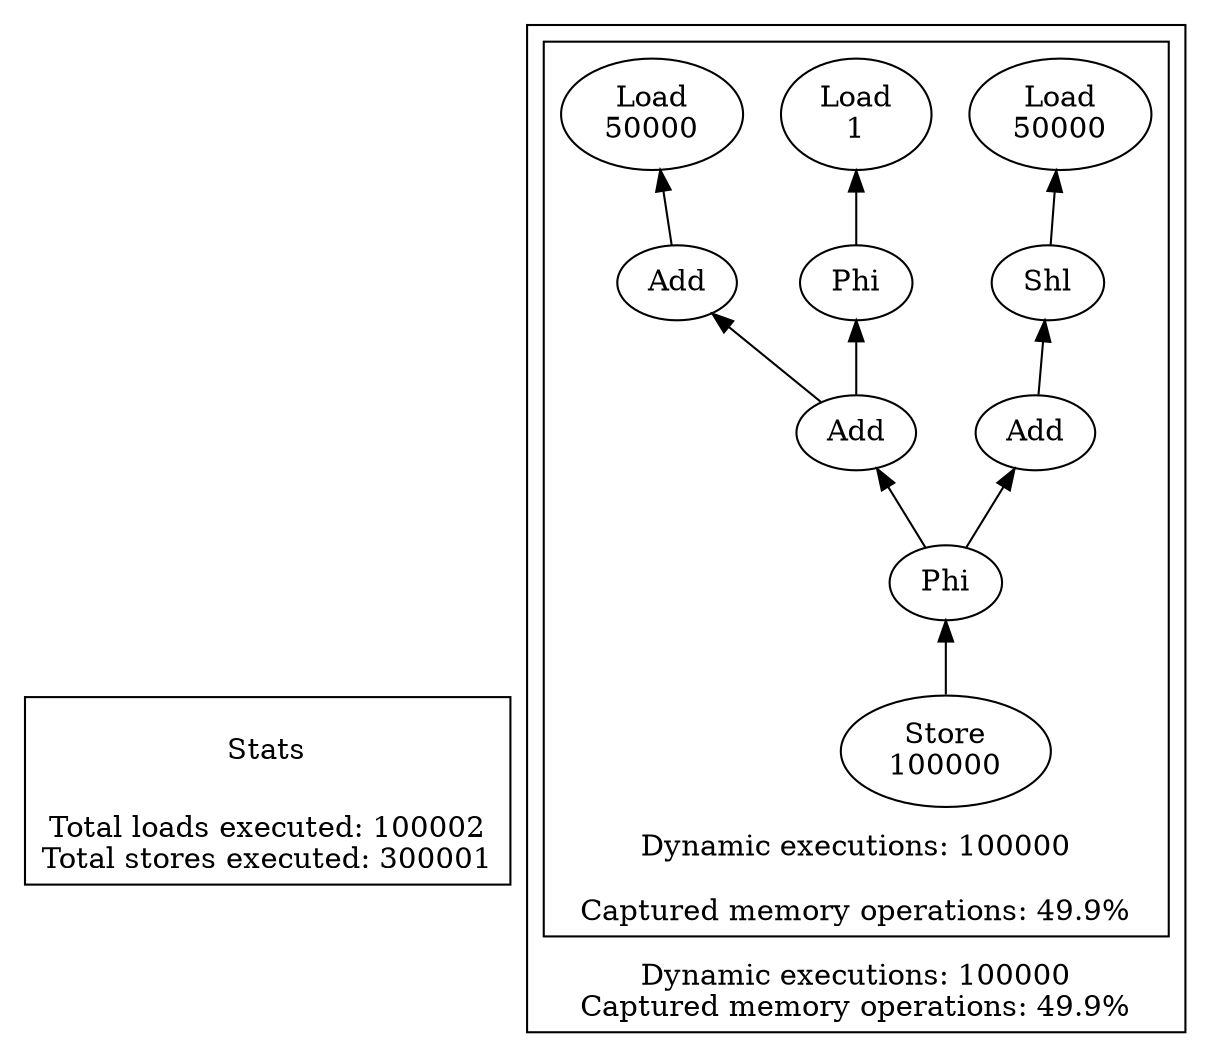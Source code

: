 strict digraph {
rankdir=BT
subgraph {
Stats [shape=plaintext]
cluster=true
label="Total loads executed: 100002\nTotal stores executed: 300001"
}
subgraph {
subgraph {
"0_0_39" [label="Phi"]
"0_0_37" [label="Add"]
"0_0_39" -> "0_0_37"
"0_0_36" [label="Add"]
"0_0_35" [label="Load\n50000"]
"0_0_36" -> "0_0_35"
"0_0_32" [label="Add"]
"0_0_31" [label="Shl"]
"0_0_32" -> "0_0_31"
"0_0_39" -> "0_0_32"
"0_0_25" [label="Phi"]
"0_0_21" [label="Load\n1"]
"0_0_25" -> "0_0_21"
"0_0_37" -> "0_0_36"
"0_0_30" [label="Load\n50000"]
"0_0_31" -> "0_0_30"
{
rank=min
"0_0_40" [label="Store\n100000"]
}
"0_0_40" -> "0_0_39"
"0_0_37" -> "0_0_25"
cluster=true
label="Dynamic executions: 100000\n\nCaptured memory operations: 49.9%"
}
cluster=true
label="Dynamic executions: 100000\nCaptured memory operations: 49.9%"
}
}
